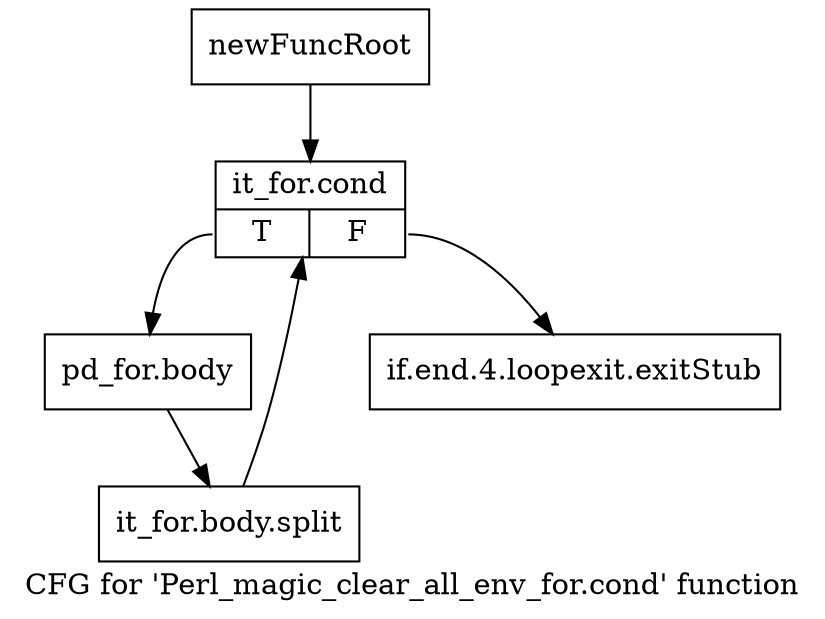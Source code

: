 digraph "CFG for 'Perl_magic_clear_all_env_for.cond' function" {
	label="CFG for 'Perl_magic_clear_all_env_for.cond' function";

	Node0x4bc0e70 [shape=record,label="{newFuncRoot}"];
	Node0x4bc0e70 -> Node0x4bc0f10;
	Node0x4bc0ec0 [shape=record,label="{if.end.4.loopexit.exitStub}"];
	Node0x4bc0f10 [shape=record,label="{it_for.cond|{<s0>T|<s1>F}}"];
	Node0x4bc0f10:s0 -> Node0x4bc0f60;
	Node0x4bc0f10:s1 -> Node0x4bc0ec0;
	Node0x4bc0f60 [shape=record,label="{pd_for.body}"];
	Node0x4bc0f60 -> Node0x6304330;
	Node0x6304330 [shape=record,label="{it_for.body.split}"];
	Node0x6304330 -> Node0x4bc0f10;
}
